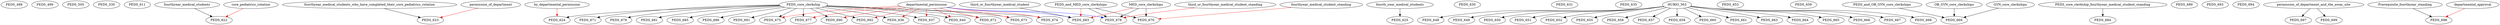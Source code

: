 digraph G {
    PEDS_498;
    PEDS_499;
    PEDS_505;
    PEDS_530;
    PEDS_611;
    edge [color=black];
    fourthyear_medical_students -> PEDS_622;
    edge [color=red];
    core_pediatrics_rotation -> PEDS_622;
    edge [color=black];
    fourthyear_medical_students_who_have_completed_their_core_pediatrics_rotation -> PEDS_623;
    edge [color=red];
    permission_of_department -> PEDS_623;
    edge [color=black];
    PEDS_core_clerkship -> PEDS_624;
    edge [color=red];
    by_departmental_permission -> PEDS_624;
    edge [color=black];
    fourth_year_medical_students -> PEDS_625;
    PEDS_630;
    PEDS_631;
    PEDS_635;
    edge [color=black];
    PEDS_core_clerkship -> PEDS_636;
    edge [color=red];
    departmental_permission -> PEDS_636;
    edge [color=black];
    PEDS_core_clerkship -> PEDS_637;
    edge [color=red];
    departmental_permission -> PEDS_637;
    edge [color=black];
    PEDS_core_clerkship -> PEDS_640;
    edge [color=red];
    departmental_permission -> PEDS_640;
    edge [color=black];
    HUBIO_563 -> PEDS_648;
    edge [color=black];
    HUBIO_563 -> PEDS_649;
    edge [color=black];
    HUBIO_563 -> PEDS_650;
    edge [color=black];
    HUBIO_563 -> PEDS_651;
    edge [color=black];
    HUBIO_563 -> PEDS_652;
    PEDS_653;
    edge [color=black];
    HUBIO_563 -> PEDS_655;
    edge [color=black];
    HUBIO_563 -> PEDS_656;
    edge [color=black];
    HUBIO_563 -> PEDS_657;
    edge [color=black];
    HUBIO_563 -> PEDS_658;
    PEDS_659;
    edge [color=black];
    HUBIO_563 -> PEDS_660;
    edge [color=black];
    HUBIO_563 -> PEDS_661;
    edge [color=black];
    HUBIO_563 -> PEDS_663;
    edge [color=black];
    HUBIO_563 -> PEDS_664;
    edge [color=black];
    HUBIO_563 -> PEDS_665;
    edge [color=black];
    HUBIO_563 -> PEDS_666;
    edge [color=black];
    HUBIO_563 -> PEDS_667;
    edge [color=black];
    HUBIO_563 -> PEDS_668;
    edge [color=black];
    PEDS_and_OB_GYN_core_clerkships -> PEDS_669;
    OB_GYN_core_clerkships -> PEDS_669;
    GYN_core_clerkships -> PEDS_669;
    edge [color=black];
    PEDS_and_MED_core_clerkships -> PEDS_670;
    MED_core_clerkships -> PEDS_670;
    edge [color=red];
    fourthyear_medical_student_standing -> PEDS_670;
    edge [color=black];
    PEDS_core_clerkship -> PEDS_671;
    edge [color=black];
    PEDS_core_clerkship -> PEDS_672;
    edge [color=red];
    departmental_permission -> PEDS_672;
    edge [color=black];
    PEDS_core_clerkship -> PEDS_673;
    edge [color=red];
    departmental_permission -> PEDS_673;
    edge [color=black];
    PEDS_core_clerkship -> PEDS_674;
    edge [color=red];
    departmental_permission -> PEDS_674;
    edge [color=black];
    PEDS_core_clerkship -> PEDS_675;
    edge [color=red];
    departmental_permission -> PEDS_675;
    edge [color=black];
    PEDS_core_clerkship -> PEDS_677;
    edge [color=red];
    departmental_permission -> PEDS_677;
    edge [color=black];
    PEDS_and_MED_core_clerkships -> PEDS_678;
    MED_core_clerkships -> PEDS_678;
    edge [color=red];
    third_or_fourthyear_medical_student_standing -> PEDS_678;
    edge [color=blue];
    departmental_permission -> PEDS_678;
    edge [color=black];
    PEDS_core_clerkship -> PEDS_679;
    edge [color=black];
    PEDS_core_clerkship -> PEDS_681;
    edge [color=black];
    third_or_fourthyear_medical_student -> PEDS_683;
    edge [color=red];
    PEDS_and_MED_core_clerkships -> PEDS_683;
    MED_core_clerkships -> PEDS_683;
    edge [color=blue];
    departmental_permission -> PEDS_683;
    edge [color=black];
    PEDS_core_clerkship_fourthyear_medical_student_standing -> PEDS_684;
    edge [color=black];
    PEDS_core_clerkship -> PEDS_685;
    edge [color=black];
    PEDS_core_clerkship -> PEDS_686;
    PEDS_689;
    edge [color=black];
    PEDS_core_clerkship -> PEDS_690;
    edge [color=red];
    departmental_permission -> PEDS_690;
    edge [color=black];
    PEDS_core_clerkship -> PEDS_691;
    edge [color=black];
    PEDS_core_clerkship -> PEDS_692;
    edge [color=red];
    departmental_permission -> PEDS_692;
    PEDS_693;
    PEDS_694;
    edge [color=black];
    permission_of_department_and_the_away_site -> PEDS_697;
    edge [color=black];
    Prerequisite_fourthyear_standing -> PEDS_698;
    edge [color=red];
    departmental_approval -> PEDS_698;
    edge [color=black];
    permission_of_department_and_the_away_site -> PEDS_699;
}
